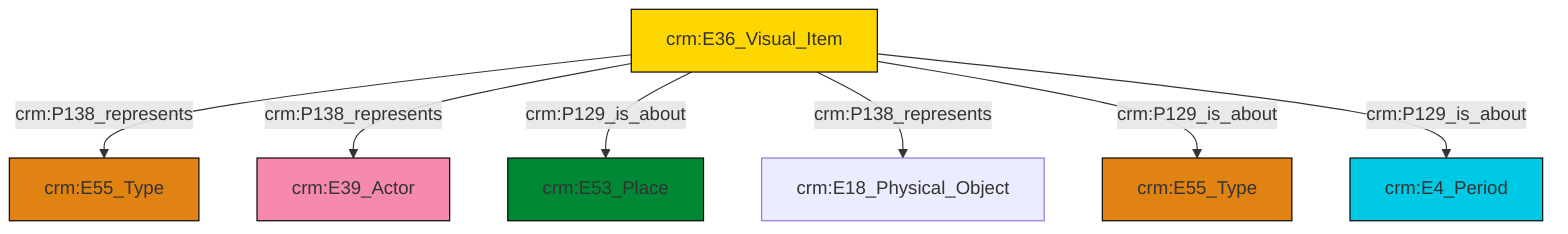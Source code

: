 graph TD
classDef Literal fill:#f2f2f2,stroke:#000000;
classDef CRM_Entity fill:#FFFFFF,stroke:#000000;
classDef Temporal_Entity fill:#00C9E6, stroke:#000000;
classDef Type fill:#E18312, stroke:#000000;
classDef Time-Span fill:#2C9C91, stroke:#000000;
classDef Appellation fill:#FFEB7F, stroke:#000000;
classDef Place fill:#008836, stroke:#000000;
classDef Persistent_Item fill:#B266B2, stroke:#000000;
classDef Conceptual_Object fill:#FFD700, stroke:#000000;
classDef Physical_Thing fill:#D2B48C, stroke:#000000;
classDef Actor fill:#f58aad, stroke:#000000;
classDef PC_Classes fill:#4ce600, stroke:#000000;
classDef Multi fill:#cccccc,stroke:#000000;

0["crm:E36_Visual_Item"]:::Conceptual_Object -->|crm:P138_represents| 1["crm:E55_Type"]:::Type
0["crm:E36_Visual_Item"]:::Conceptual_Object -->|crm:P138_represents| 2["crm:E39_Actor"]:::Actor
0["crm:E36_Visual_Item"]:::Conceptual_Object -->|crm:P129_is_about| 10["crm:E53_Place"]:::Place
0["crm:E36_Visual_Item"]:::Conceptual_Object -->|crm:P138_represents| 8["crm:E18_Physical_Object"]:::Default
0["crm:E36_Visual_Item"]:::Conceptual_Object -->|crm:P129_is_about| 6["crm:E55_Type"]:::Type
0["crm:E36_Visual_Item"]:::Conceptual_Object -->|crm:P129_is_about| 4["crm:E4_Period"]:::Temporal_Entity